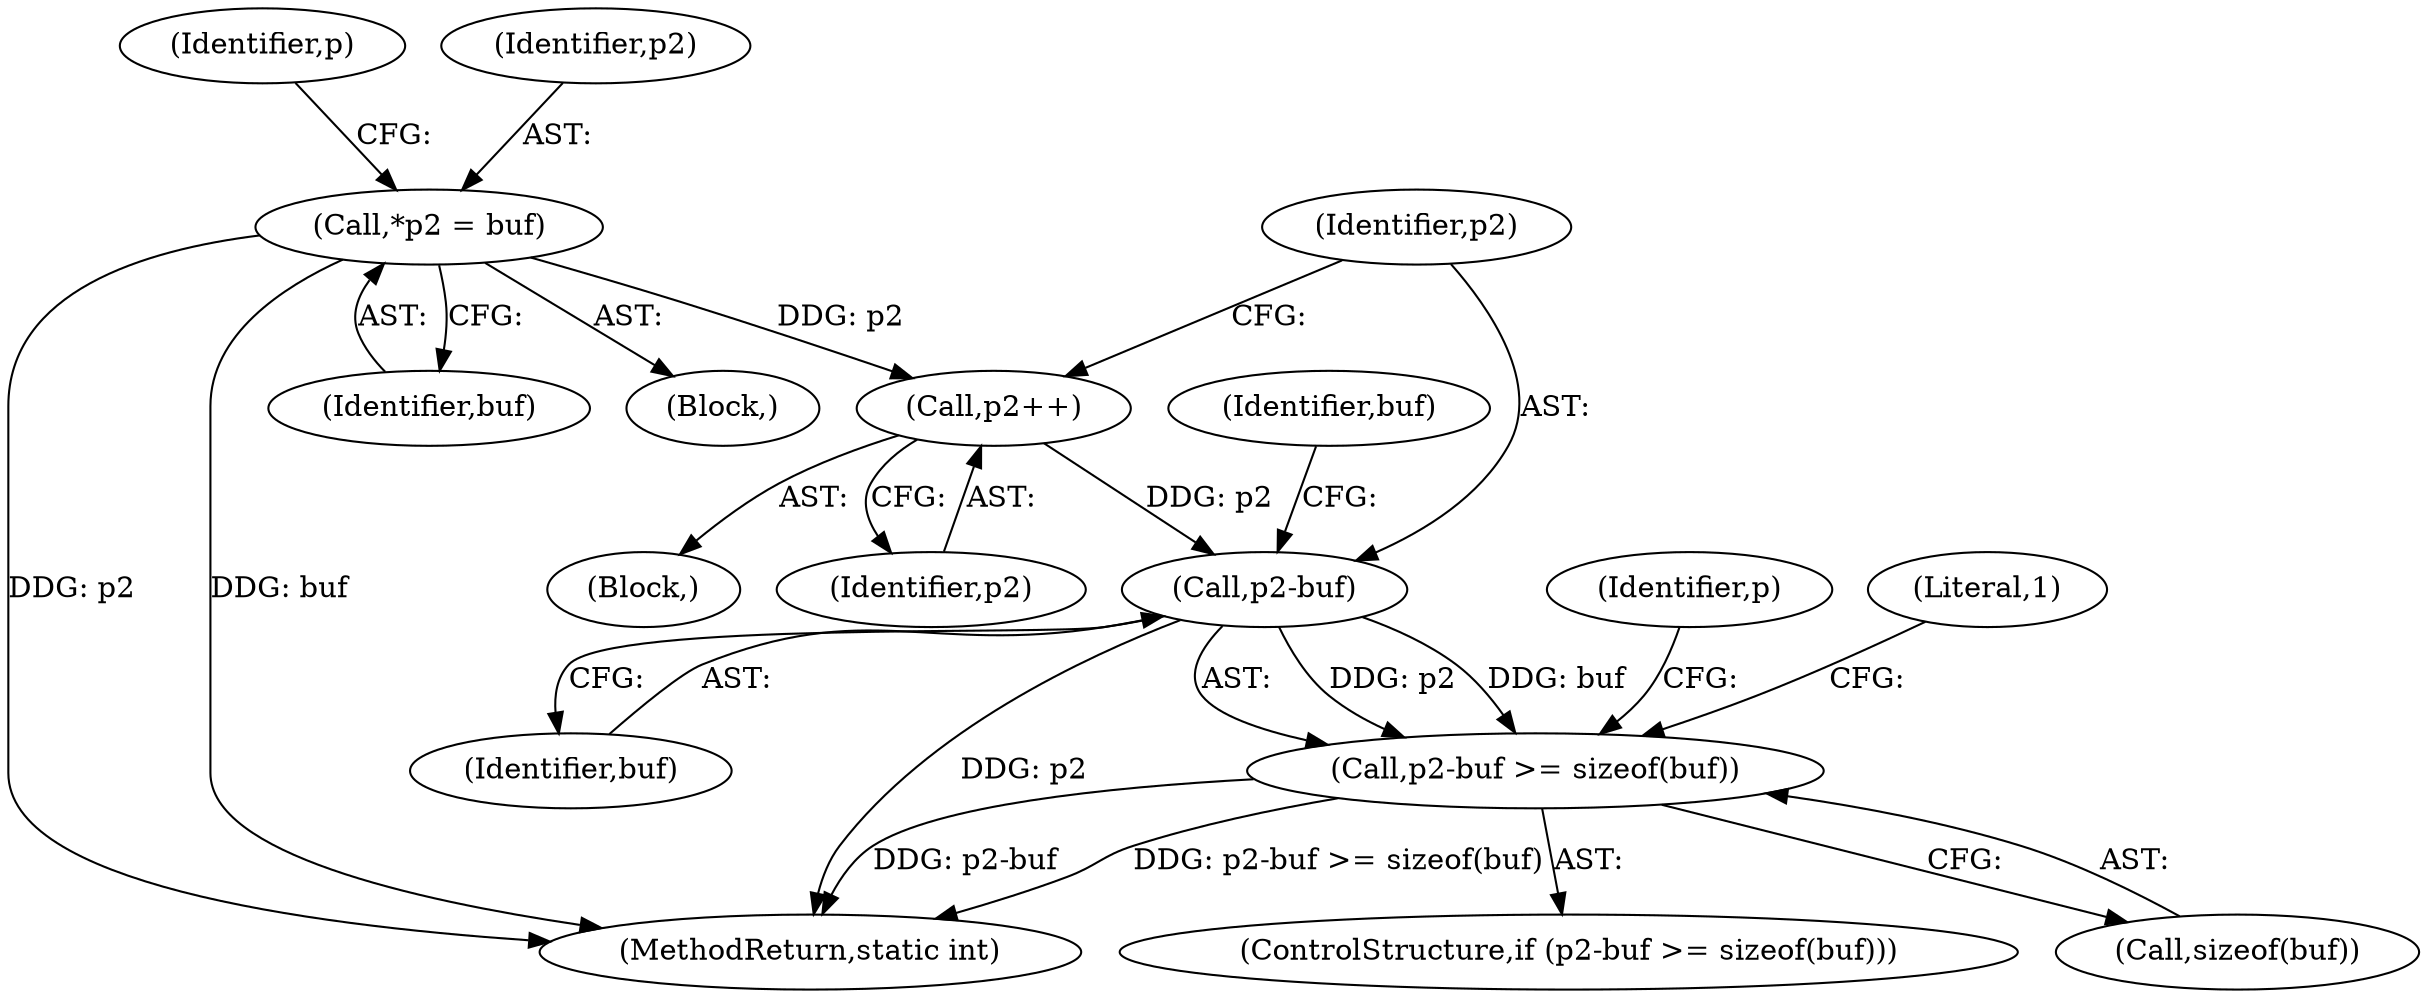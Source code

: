 digraph "0_php_c818d0d01341907fee82bdb81cab07b7d93bb9db@API" {
"1000197" [label="(Call,p2-buf >= sizeof(buf))"];
"1000198" [label="(Call,p2-buf)"];
"1000194" [label="(Call,p2++)"];
"1000180" [label="(Call,*p2 = buf)"];
"1000186" [label="(Identifier,p)"];
"1000208" [label="(Identifier,p)"];
"1000196" [label="(ControlStructure,if (p2-buf >= sizeof(buf)))"];
"1000198" [label="(Call,p2-buf)"];
"1000199" [label="(Identifier,p2)"];
"1000188" [label="(Block,)"];
"1000182" [label="(Identifier,buf)"];
"1000206" [label="(Literal,1)"];
"1000201" [label="(Call,sizeof(buf))"];
"1000209" [label="(MethodReturn,static int)"];
"1000180" [label="(Call,*p2 = buf)"];
"1000195" [label="(Identifier,p2)"];
"1000172" [label="(Block,)"];
"1000202" [label="(Identifier,buf)"];
"1000197" [label="(Call,p2-buf >= sizeof(buf))"];
"1000181" [label="(Identifier,p2)"];
"1000200" [label="(Identifier,buf)"];
"1000194" [label="(Call,p2++)"];
"1000197" -> "1000196"  [label="AST: "];
"1000197" -> "1000201"  [label="CFG: "];
"1000198" -> "1000197"  [label="AST: "];
"1000201" -> "1000197"  [label="AST: "];
"1000206" -> "1000197"  [label="CFG: "];
"1000208" -> "1000197"  [label="CFG: "];
"1000197" -> "1000209"  [label="DDG: p2-buf >= sizeof(buf)"];
"1000197" -> "1000209"  [label="DDG: p2-buf"];
"1000198" -> "1000197"  [label="DDG: p2"];
"1000198" -> "1000197"  [label="DDG: buf"];
"1000198" -> "1000200"  [label="CFG: "];
"1000199" -> "1000198"  [label="AST: "];
"1000200" -> "1000198"  [label="AST: "];
"1000202" -> "1000198"  [label="CFG: "];
"1000198" -> "1000209"  [label="DDG: p2"];
"1000194" -> "1000198"  [label="DDG: p2"];
"1000194" -> "1000188"  [label="AST: "];
"1000194" -> "1000195"  [label="CFG: "];
"1000195" -> "1000194"  [label="AST: "];
"1000199" -> "1000194"  [label="CFG: "];
"1000180" -> "1000194"  [label="DDG: p2"];
"1000180" -> "1000172"  [label="AST: "];
"1000180" -> "1000182"  [label="CFG: "];
"1000181" -> "1000180"  [label="AST: "];
"1000182" -> "1000180"  [label="AST: "];
"1000186" -> "1000180"  [label="CFG: "];
"1000180" -> "1000209"  [label="DDG: p2"];
"1000180" -> "1000209"  [label="DDG: buf"];
}
